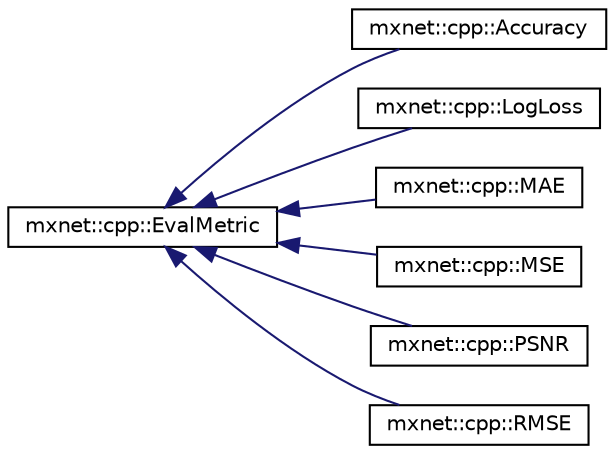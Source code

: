 digraph "Graphical Class Hierarchy"
{
  edge [fontname="Helvetica",fontsize="10",labelfontname="Helvetica",labelfontsize="10"];
  node [fontname="Helvetica",fontsize="10",shape=record];
  rankdir="LR";
  Node1 [label="mxnet::cpp::EvalMetric",height=0.2,width=0.4,color="black", fillcolor="white", style="filled",URL="$classmxnet_1_1cpp_1_1EvalMetric.html"];
  Node1 -> Node2 [dir="back",color="midnightblue",fontsize="10",style="solid",fontname="Helvetica"];
  Node2 [label="mxnet::cpp::Accuracy",height=0.2,width=0.4,color="black", fillcolor="white", style="filled",URL="$classmxnet_1_1cpp_1_1Accuracy.html"];
  Node1 -> Node3 [dir="back",color="midnightblue",fontsize="10",style="solid",fontname="Helvetica"];
  Node3 [label="mxnet::cpp::LogLoss",height=0.2,width=0.4,color="black", fillcolor="white", style="filled",URL="$classmxnet_1_1cpp_1_1LogLoss.html"];
  Node1 -> Node4 [dir="back",color="midnightblue",fontsize="10",style="solid",fontname="Helvetica"];
  Node4 [label="mxnet::cpp::MAE",height=0.2,width=0.4,color="black", fillcolor="white", style="filled",URL="$classmxnet_1_1cpp_1_1MAE.html"];
  Node1 -> Node5 [dir="back",color="midnightblue",fontsize="10",style="solid",fontname="Helvetica"];
  Node5 [label="mxnet::cpp::MSE",height=0.2,width=0.4,color="black", fillcolor="white", style="filled",URL="$classmxnet_1_1cpp_1_1MSE.html"];
  Node1 -> Node6 [dir="back",color="midnightblue",fontsize="10",style="solid",fontname="Helvetica"];
  Node6 [label="mxnet::cpp::PSNR",height=0.2,width=0.4,color="black", fillcolor="white", style="filled",URL="$classmxnet_1_1cpp_1_1PSNR.html"];
  Node1 -> Node7 [dir="back",color="midnightblue",fontsize="10",style="solid",fontname="Helvetica"];
  Node7 [label="mxnet::cpp::RMSE",height=0.2,width=0.4,color="black", fillcolor="white", style="filled",URL="$classmxnet_1_1cpp_1_1RMSE.html"];
}
